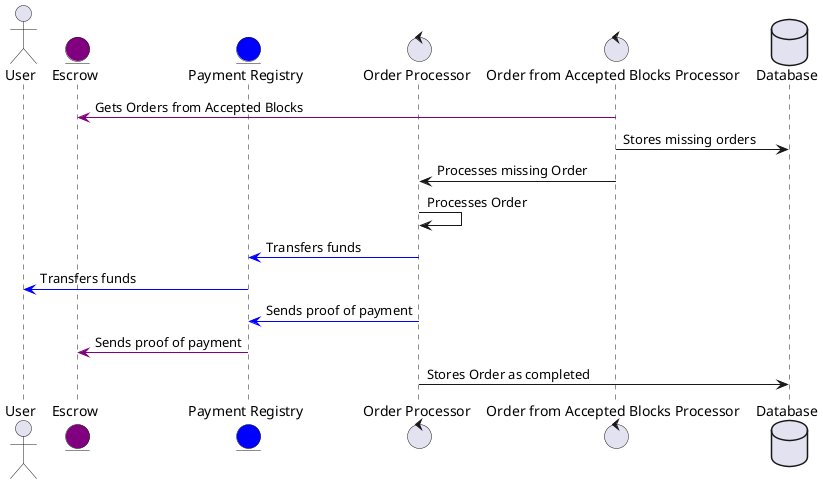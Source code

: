 @startuml
actor User as U
entity Escrow as E #purple
entity "Payment Registry" as PR #blue
control "Order Processor" as OP
control "Order from Accepted Blocks Processor" as ABP
database Database

ABP -[#purple]> E : Gets Orders from Accepted Blocks
ABP -> Database : Stores missing orders
ABP -> OP : Processes missing Order
OP -> OP : Processes Order
OP -[#blue]> PR : Transfers funds
PR -[#blue]> U: Transfers funds
OP -[#blue]> PR : Sends proof of payment
PR -[#purple]> E : Sends proof of payment
OP -> Database : Stores Order as completed

@enduml

